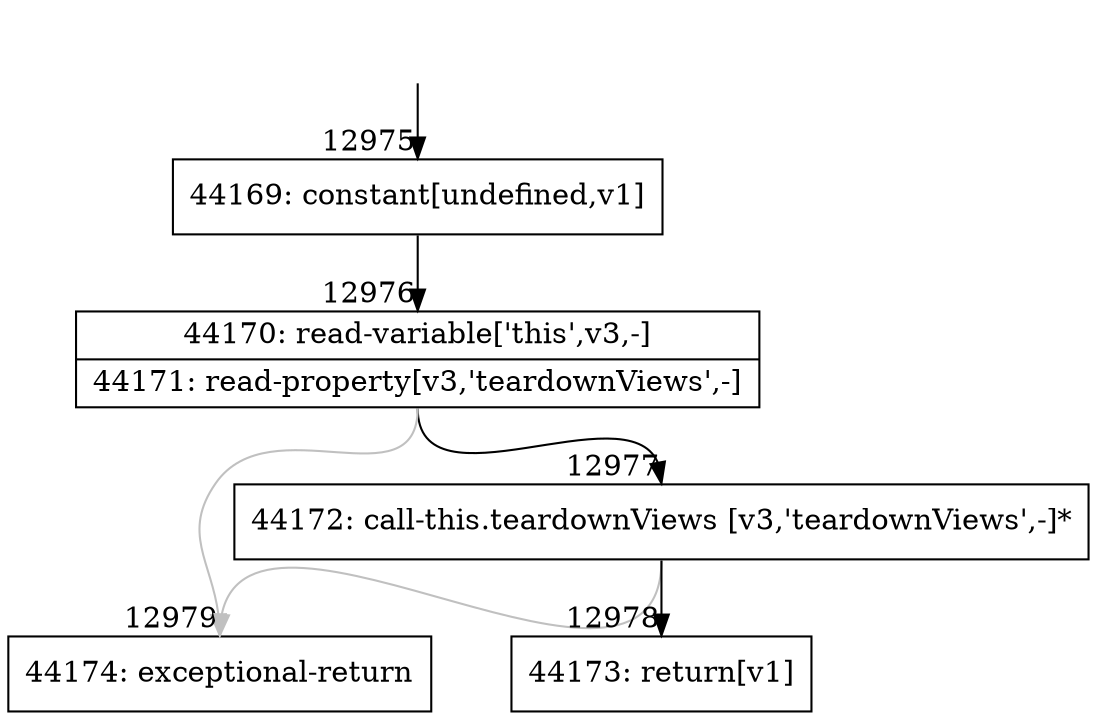 digraph {
rankdir="TD"
BB_entry1070[shape=none,label=""];
BB_entry1070 -> BB12975 [tailport=s, headport=n, headlabel="    12975"]
BB12975 [shape=record label="{44169: constant[undefined,v1]}" ] 
BB12975 -> BB12976 [tailport=s, headport=n, headlabel="      12976"]
BB12976 [shape=record label="{44170: read-variable['this',v3,-]|44171: read-property[v3,'teardownViews',-]}" ] 
BB12976 -> BB12977 [tailport=s, headport=n, headlabel="      12977"]
BB12976 -> BB12979 [tailport=s, headport=n, color=gray, headlabel="      12979"]
BB12977 [shape=record label="{44172: call-this.teardownViews [v3,'teardownViews',-]*}" ] 
BB12977 -> BB12978 [tailport=s, headport=n, headlabel="      12978"]
BB12977 -> BB12979 [tailport=s, headport=n, color=gray]
BB12978 [shape=record label="{44173: return[v1]}" ] 
BB12979 [shape=record label="{44174: exceptional-return}" ] 
//#$~ 24565
}

